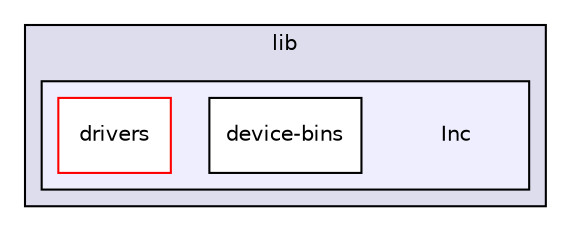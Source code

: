 digraph "/home/developer/robocup-firmware/robot/lib/Inc" {
  compound=true
  node [ fontsize="10", fontname="Helvetica"];
  edge [ labelfontsize="10", labelfontname="Helvetica"];
  subgraph clusterdir_bce75092e74c8e5afefc19c24a06f395 {
    graph [ bgcolor="#ddddee", pencolor="black", label="lib" fontname="Helvetica", fontsize="10", URL="dir_bce75092e74c8e5afefc19c24a06f395.html"]
  subgraph clusterdir_a894177cf49d69402f578056eb4872c3 {
    graph [ bgcolor="#eeeeff", pencolor="black", label="" URL="dir_a894177cf49d69402f578056eb4872c3.html"];
    dir_a894177cf49d69402f578056eb4872c3 [shape=plaintext label="Inc"];
    dir_03faaa9710dfdee801b4b6f66f28d0cc [shape=box label="device-bins" color="black" fillcolor="white" style="filled" URL="dir_03faaa9710dfdee801b4b6f66f28d0cc.html"];
    dir_b487b4f01ab169c54a82094cabdb3ac4 [shape=box label="drivers" color="red" fillcolor="white" style="filled" URL="dir_b487b4f01ab169c54a82094cabdb3ac4.html"];
  }
  }
}
